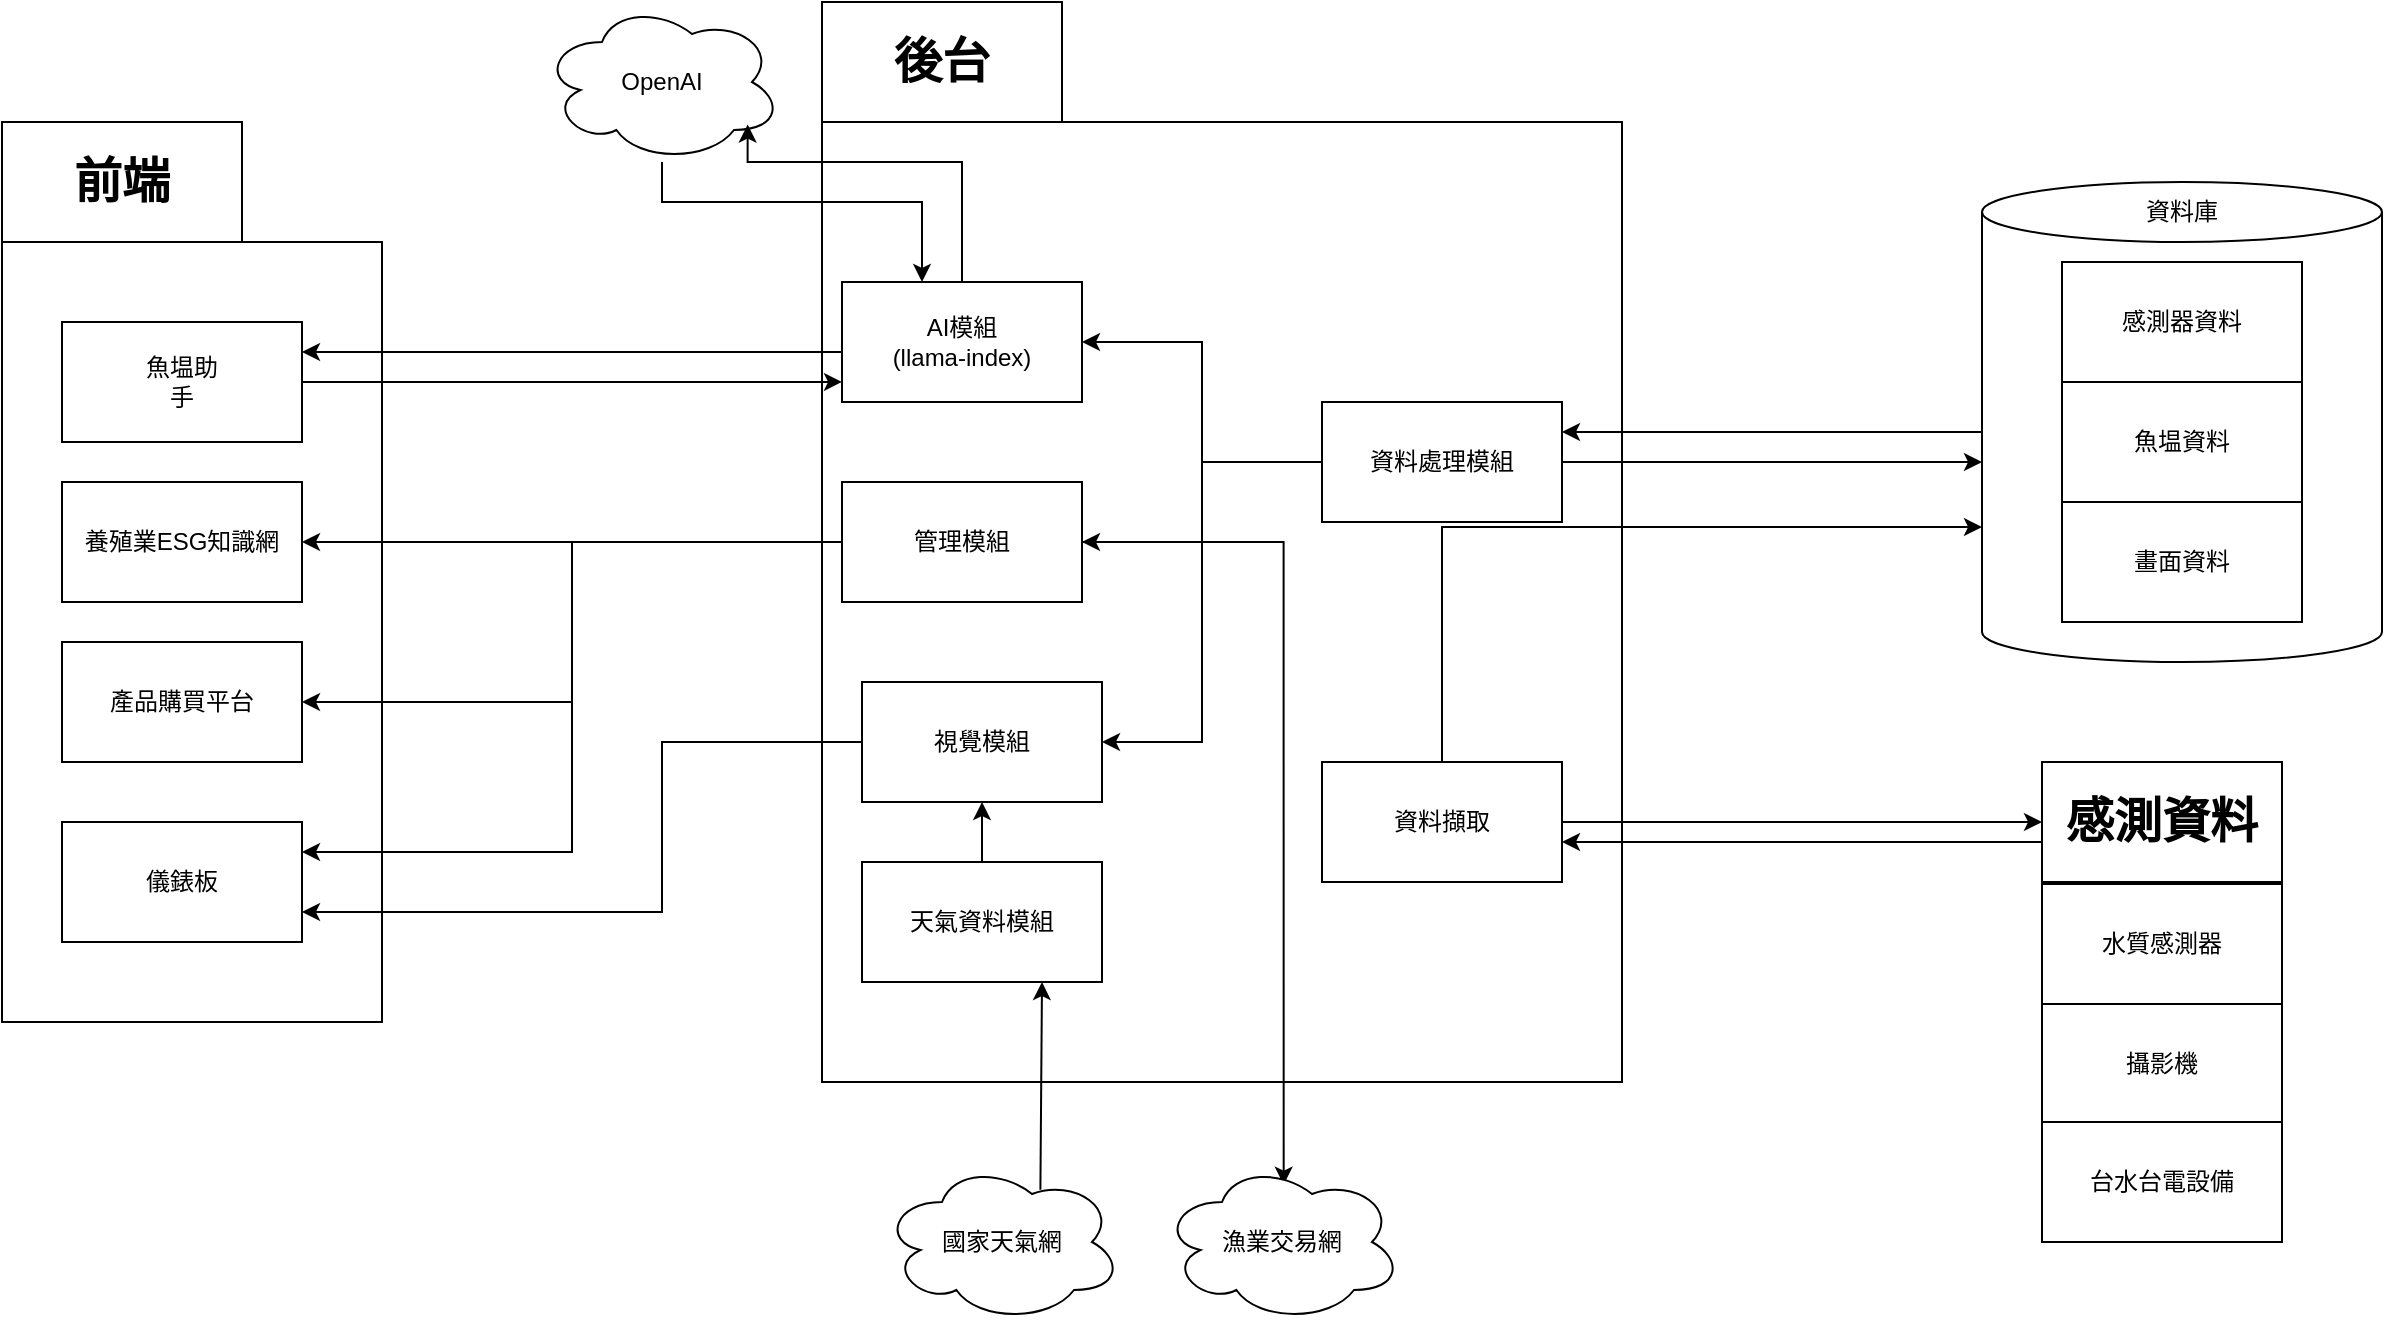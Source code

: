 <mxfile version="24.4.4" type="device">
  <diagram name="第 1 页" id="5yGR8V2NXn_hFT8d-yvv">
    <mxGraphModel dx="3432" dy="2527" grid="1" gridSize="10" guides="1" tooltips="1" connect="1" arrows="1" fold="1" page="1" pageScale="1" pageWidth="827" pageHeight="1169" math="0" shadow="0">
      <root>
        <mxCell id="0" />
        <mxCell id="1" parent="0" />
        <mxCell id="f4uyZzwKaXZhQXXmgzNp-131" value="" style="rounded=0;whiteSpace=wrap;html=1;" parent="1" vertex="1">
          <mxGeometry x="-200" y="-830" width="400" height="480" as="geometry" />
        </mxCell>
        <mxCell id="f4uyZzwKaXZhQXXmgzNp-132" value="" style="rounded=0;whiteSpace=wrap;html=1;" parent="1" vertex="1">
          <mxGeometry x="-610" y="-770" width="190" height="390" as="geometry" />
        </mxCell>
        <mxCell id="0THO5SwTwFRWDYIjX72J-4" style="edgeStyle=orthogonalEdgeStyle;rounded=0;orthogonalLoop=1;jettySize=auto;html=1;entryX=1;entryY=0.25;entryDx=0;entryDy=0;" edge="1" parent="1" source="f4uyZzwKaXZhQXXmgzNp-133" target="f4uyZzwKaXZhQXXmgzNp-158">
          <mxGeometry relative="1" as="geometry">
            <Array as="points">
              <mxPoint x="320" y="-675" />
              <mxPoint x="320" y="-675" />
            </Array>
          </mxGeometry>
        </mxCell>
        <mxCell id="f4uyZzwKaXZhQXXmgzNp-133" value="" style="shape=cylinder3;whiteSpace=wrap;html=1;boundedLbl=1;backgroundOutline=1;size=15;movable=1;resizable=1;rotatable=1;deletable=1;editable=1;locked=0;connectable=1;" parent="1" vertex="1">
          <mxGeometry x="380" y="-800" width="200" height="240" as="geometry" />
        </mxCell>
        <mxCell id="f4uyZzwKaXZhQXXmgzNp-134" value="&lt;p&gt;感測器資料&lt;/p&gt;" style="rounded=0;whiteSpace=wrap;html=1;movable=1;resizable=1;rotatable=1;deletable=1;editable=1;locked=0;connectable=1;" parent="1" vertex="1">
          <mxGeometry x="420" y="-760" width="120" height="60" as="geometry" />
        </mxCell>
        <mxCell id="f4uyZzwKaXZhQXXmgzNp-135" value="魚塭資料" style="rounded=0;whiteSpace=wrap;html=1;movable=1;resizable=1;rotatable=1;deletable=1;editable=1;locked=0;connectable=1;" parent="1" vertex="1">
          <mxGeometry x="420" y="-700" width="120" height="60" as="geometry" />
        </mxCell>
        <mxCell id="f4uyZzwKaXZhQXXmgzNp-136" value="畫面資料" style="rounded=0;whiteSpace=wrap;html=1;movable=1;resizable=1;rotatable=1;deletable=1;editable=1;locked=0;connectable=1;" parent="1" vertex="1">
          <mxGeometry x="420" y="-640" width="120" height="60" as="geometry" />
        </mxCell>
        <mxCell id="0THO5SwTwFRWDYIjX72J-2" style="edgeStyle=orthogonalEdgeStyle;rounded=0;orthogonalLoop=1;jettySize=auto;html=1;" edge="1" parent="1" source="f4uyZzwKaXZhQXXmgzNp-137" target="f4uyZzwKaXZhQXXmgzNp-144">
          <mxGeometry relative="1" as="geometry">
            <Array as="points">
              <mxPoint x="360" y="-470" />
              <mxPoint x="360" y="-470" />
            </Array>
          </mxGeometry>
        </mxCell>
        <mxCell id="f4uyZzwKaXZhQXXmgzNp-137" value="&lt;h1&gt;感測資料&lt;/h1&gt;" style="rounded=0;whiteSpace=wrap;html=1;fontStyle=1" parent="1" vertex="1">
          <mxGeometry x="410" y="-510" width="120" height="60" as="geometry" />
        </mxCell>
        <mxCell id="f4uyZzwKaXZhQXXmgzNp-138" value="水質感測器" style="rounded=0;whiteSpace=wrap;html=1;" parent="1" vertex="1">
          <mxGeometry x="410" y="-449" width="120" height="60" as="geometry" />
        </mxCell>
        <mxCell id="f4uyZzwKaXZhQXXmgzNp-139" value="攝影機" style="rounded=0;whiteSpace=wrap;html=1;" parent="1" vertex="1">
          <mxGeometry x="410" y="-389" width="120" height="60" as="geometry" />
        </mxCell>
        <mxCell id="f4uyZzwKaXZhQXXmgzNp-140" value="台水台電設備" style="rounded=0;whiteSpace=wrap;html=1;" parent="1" vertex="1">
          <mxGeometry x="410" y="-330" width="120" height="60" as="geometry" />
        </mxCell>
        <mxCell id="f4uyZzwKaXZhQXXmgzNp-141" value="資料庫" style="text;html=1;align=center;verticalAlign=middle;whiteSpace=wrap;rounded=0;movable=1;resizable=1;rotatable=1;deletable=1;editable=1;locked=0;connectable=1;" parent="1" vertex="1">
          <mxGeometry x="450" y="-800" width="60" height="30" as="geometry" />
        </mxCell>
        <mxCell id="f4uyZzwKaXZhQXXmgzNp-142" value="&lt;h1&gt;前端&lt;/h1&gt;" style="rounded=0;whiteSpace=wrap;html=1;" parent="1" vertex="1">
          <mxGeometry x="-610" y="-830" width="120" height="60" as="geometry" />
        </mxCell>
        <mxCell id="0THO5SwTwFRWDYIjX72J-3" style="edgeStyle=orthogonalEdgeStyle;rounded=0;orthogonalLoop=1;jettySize=auto;html=1;" edge="1" parent="1" source="f4uyZzwKaXZhQXXmgzNp-144" target="f4uyZzwKaXZhQXXmgzNp-137">
          <mxGeometry relative="1" as="geometry" />
        </mxCell>
        <mxCell id="f4uyZzwKaXZhQXXmgzNp-144" value="資料擷取" style="rounded=0;whiteSpace=wrap;html=1;" parent="1" vertex="1">
          <mxGeometry x="50" y="-510" width="120" height="60" as="geometry" />
        </mxCell>
        <mxCell id="f4uyZzwKaXZhQXXmgzNp-145" style="edgeStyle=orthogonalEdgeStyle;rounded=0;orthogonalLoop=1;jettySize=auto;html=1;entryX=1;entryY=0.5;entryDx=0;entryDy=0;" parent="1" source="f4uyZzwKaXZhQXXmgzNp-149" target="f4uyZzwKaXZhQXXmgzNp-162" edge="1">
          <mxGeometry relative="1" as="geometry" />
        </mxCell>
        <mxCell id="f4uyZzwKaXZhQXXmgzNp-146" style="edgeStyle=orthogonalEdgeStyle;rounded=0;orthogonalLoop=1;jettySize=auto;html=1;entryX=1;entryY=0.25;entryDx=0;entryDy=0;" parent="1" source="f4uyZzwKaXZhQXXmgzNp-149" target="f4uyZzwKaXZhQXXmgzNp-160" edge="1">
          <mxGeometry relative="1" as="geometry" />
        </mxCell>
        <mxCell id="f4uyZzwKaXZhQXXmgzNp-147" style="edgeStyle=orthogonalEdgeStyle;rounded=0;orthogonalLoop=1;jettySize=auto;html=1;entryX=1;entryY=0.5;entryDx=0;entryDy=0;" parent="1" source="f4uyZzwKaXZhQXXmgzNp-149" target="f4uyZzwKaXZhQXXmgzNp-163" edge="1">
          <mxGeometry relative="1" as="geometry" />
        </mxCell>
        <mxCell id="f4uyZzwKaXZhQXXmgzNp-148" style="edgeStyle=orthogonalEdgeStyle;rounded=0;orthogonalLoop=1;jettySize=auto;html=1;entryX=0.507;entryY=0.142;entryDx=0;entryDy=0;entryPerimeter=0;" parent="1" source="f4uyZzwKaXZhQXXmgzNp-149" target="f4uyZzwKaXZhQXXmgzNp-170" edge="1">
          <mxGeometry relative="1" as="geometry">
            <Array as="points">
              <mxPoint x="31" y="-620" />
            </Array>
          </mxGeometry>
        </mxCell>
        <mxCell id="f4uyZzwKaXZhQXXmgzNp-149" value="管理模組" style="rounded=0;whiteSpace=wrap;html=1;" parent="1" vertex="1">
          <mxGeometry x="-190" y="-650" width="120" height="60" as="geometry" />
        </mxCell>
        <mxCell id="f4uyZzwKaXZhQXXmgzNp-150" style="edgeStyle=orthogonalEdgeStyle;rounded=0;orthogonalLoop=1;jettySize=auto;html=1;entryX=1;entryY=0.25;entryDx=0;entryDy=0;" parent="1" target="f4uyZzwKaXZhQXXmgzNp-161" edge="1">
          <mxGeometry relative="1" as="geometry">
            <mxPoint x="-190" y="-730.0" as="sourcePoint" />
            <mxPoint x="-460" y="-710.0" as="targetPoint" />
            <Array as="points">
              <mxPoint x="-190" y="-715" />
            </Array>
          </mxGeometry>
        </mxCell>
        <mxCell id="f4uyZzwKaXZhQXXmgzNp-151" value="AI模組&lt;br&gt;(llama-index)" style="rounded=0;whiteSpace=wrap;html=1;" parent="1" vertex="1">
          <mxGeometry x="-190" y="-750" width="120" height="60" as="geometry" />
        </mxCell>
        <mxCell id="f4uyZzwKaXZhQXXmgzNp-152" style="edgeStyle=orthogonalEdgeStyle;rounded=0;orthogonalLoop=1;jettySize=auto;html=1;entryX=1;entryY=0.75;entryDx=0;entryDy=0;" parent="1" source="f4uyZzwKaXZhQXXmgzNp-153" target="f4uyZzwKaXZhQXXmgzNp-160" edge="1">
          <mxGeometry relative="1" as="geometry">
            <Array as="points">
              <mxPoint x="-280" y="-520" />
              <mxPoint x="-280" y="-435" />
            </Array>
          </mxGeometry>
        </mxCell>
        <mxCell id="f4uyZzwKaXZhQXXmgzNp-153" value="視覺模組" style="rounded=0;whiteSpace=wrap;html=1;" parent="1" vertex="1">
          <mxGeometry x="-180" y="-550" width="120" height="60" as="geometry" />
        </mxCell>
        <mxCell id="f4uyZzwKaXZhQXXmgzNp-154" style="edgeStyle=orthogonalEdgeStyle;rounded=0;orthogonalLoop=1;jettySize=auto;html=1;" parent="1" source="f4uyZzwKaXZhQXXmgzNp-158" target="f4uyZzwKaXZhQXXmgzNp-133" edge="1">
          <mxGeometry relative="1" as="geometry">
            <Array as="points">
              <mxPoint x="330" y="-660" />
              <mxPoint x="330" y="-660" />
            </Array>
          </mxGeometry>
        </mxCell>
        <mxCell id="f4uyZzwKaXZhQXXmgzNp-155" style="edgeStyle=orthogonalEdgeStyle;rounded=0;orthogonalLoop=1;jettySize=auto;html=1;entryX=1;entryY=0.5;entryDx=0;entryDy=0;" parent="1" source="f4uyZzwKaXZhQXXmgzNp-158" target="f4uyZzwKaXZhQXXmgzNp-151" edge="1">
          <mxGeometry relative="1" as="geometry" />
        </mxCell>
        <mxCell id="f4uyZzwKaXZhQXXmgzNp-156" style="edgeStyle=orthogonalEdgeStyle;rounded=0;orthogonalLoop=1;jettySize=auto;html=1;" parent="1" source="f4uyZzwKaXZhQXXmgzNp-158" target="f4uyZzwKaXZhQXXmgzNp-149" edge="1">
          <mxGeometry relative="1" as="geometry" />
        </mxCell>
        <mxCell id="f4uyZzwKaXZhQXXmgzNp-157" style="edgeStyle=orthogonalEdgeStyle;rounded=0;orthogonalLoop=1;jettySize=auto;html=1;entryX=1;entryY=0.5;entryDx=0;entryDy=0;" parent="1" source="f4uyZzwKaXZhQXXmgzNp-158" target="f4uyZzwKaXZhQXXmgzNp-153" edge="1">
          <mxGeometry relative="1" as="geometry">
            <Array as="points">
              <mxPoint x="-10" y="-660" />
              <mxPoint x="-10" y="-520" />
            </Array>
          </mxGeometry>
        </mxCell>
        <mxCell id="f4uyZzwKaXZhQXXmgzNp-158" value="資料處理模組" style="rounded=0;whiteSpace=wrap;html=1;" parent="1" vertex="1">
          <mxGeometry x="50" y="-690" width="120" height="60" as="geometry" />
        </mxCell>
        <mxCell id="f4uyZzwKaXZhQXXmgzNp-159" value="&lt;h1&gt;後台&lt;/h1&gt;" style="rounded=0;whiteSpace=wrap;html=1;" parent="1" vertex="1">
          <mxGeometry x="-200" y="-890" width="120" height="60" as="geometry" />
        </mxCell>
        <mxCell id="f4uyZzwKaXZhQXXmgzNp-160" value="儀錶板" style="rounded=0;whiteSpace=wrap;html=1;" parent="1" vertex="1">
          <mxGeometry x="-580" y="-480" width="120" height="60" as="geometry" />
        </mxCell>
        <mxCell id="f4uyZzwKaXZhQXXmgzNp-161" value="&lt;div style=&quot;&quot;&gt;&lt;span style=&quot;background-color: initial;&quot;&gt;魚塭助&lt;/span&gt;&lt;/div&gt;&lt;div style=&quot;&quot;&gt;手&lt;/div&gt;" style="rounded=0;whiteSpace=wrap;html=1;align=center;" parent="1" vertex="1">
          <mxGeometry x="-580" y="-730" width="120" height="60" as="geometry" />
        </mxCell>
        <mxCell id="f4uyZzwKaXZhQXXmgzNp-162" value="&lt;div&gt;產品購買平台&lt;/div&gt;" style="rounded=0;whiteSpace=wrap;html=1;" parent="1" vertex="1">
          <mxGeometry x="-580" y="-570" width="120" height="60" as="geometry" />
        </mxCell>
        <mxCell id="f4uyZzwKaXZhQXXmgzNp-163" value="&lt;div&gt;養殖業ESG知識網&lt;/div&gt;" style="rounded=0;whiteSpace=wrap;html=1;" parent="1" vertex="1">
          <mxGeometry x="-580" y="-650" width="120" height="60" as="geometry" />
        </mxCell>
        <mxCell id="f4uyZzwKaXZhQXXmgzNp-165" value="天氣資料模組" style="rounded=0;whiteSpace=wrap;html=1;" parent="1" vertex="1">
          <mxGeometry x="-180" y="-460" width="120" height="60" as="geometry" />
        </mxCell>
        <mxCell id="f4uyZzwKaXZhQXXmgzNp-166" value="國家天氣網" style="ellipse;shape=cloud;whiteSpace=wrap;html=1;" parent="1" vertex="1">
          <mxGeometry x="-170" y="-310" width="120" height="80" as="geometry" />
        </mxCell>
        <mxCell id="f4uyZzwKaXZhQXXmgzNp-167" style="edgeStyle=orthogonalEdgeStyle;rounded=0;orthogonalLoop=1;jettySize=auto;html=1;" parent="1" source="f4uyZzwKaXZhQXXmgzNp-168" target="f4uyZzwKaXZhQXXmgzNp-151" edge="1">
          <mxGeometry relative="1" as="geometry">
            <Array as="points">
              <mxPoint x="-280" y="-790" />
              <mxPoint x="-150" y="-790" />
            </Array>
          </mxGeometry>
        </mxCell>
        <mxCell id="f4uyZzwKaXZhQXXmgzNp-168" value="OpenAI" style="ellipse;shape=cloud;whiteSpace=wrap;html=1;" parent="1" vertex="1">
          <mxGeometry x="-340" y="-890" width="120" height="80" as="geometry" />
        </mxCell>
        <mxCell id="f4uyZzwKaXZhQXXmgzNp-170" value="漁業交易網" style="ellipse;shape=cloud;whiteSpace=wrap;html=1;" parent="1" vertex="1">
          <mxGeometry x="-30" y="-310" width="120" height="80" as="geometry" />
        </mxCell>
        <mxCell id="f4uyZzwKaXZhQXXmgzNp-175" style="edgeStyle=orthogonalEdgeStyle;rounded=0;orthogonalLoop=1;jettySize=auto;html=1;entryX=0.5;entryY=1;entryDx=0;entryDy=0;" parent="1" source="f4uyZzwKaXZhQXXmgzNp-165" target="f4uyZzwKaXZhQXXmgzNp-153" edge="1">
          <mxGeometry relative="1" as="geometry" />
        </mxCell>
        <mxCell id="f4uyZzwKaXZhQXXmgzNp-176" value="" style="endArrow=classic;html=1;rounded=0;exitX=0.66;exitY=0.173;exitDx=0;exitDy=0;exitPerimeter=0;entryX=0.75;entryY=1;entryDx=0;entryDy=0;" parent="1" source="f4uyZzwKaXZhQXXmgzNp-166" target="f4uyZzwKaXZhQXXmgzNp-165" edge="1">
          <mxGeometry relative="1" as="geometry">
            <mxPoint x="-98" y="-400" as="sourcePoint" />
            <mxPoint x="20" y="-290" as="targetPoint" />
            <Array as="points" />
          </mxGeometry>
        </mxCell>
        <mxCell id="f4uyZzwKaXZhQXXmgzNp-179" style="edgeStyle=orthogonalEdgeStyle;rounded=0;orthogonalLoop=1;jettySize=auto;html=1;entryX=0.857;entryY=0.766;entryDx=0;entryDy=0;entryPerimeter=0;" parent="1" source="f4uyZzwKaXZhQXXmgzNp-151" target="f4uyZzwKaXZhQXXmgzNp-168" edge="1">
          <mxGeometry relative="1" as="geometry">
            <Array as="points">
              <mxPoint x="-130" y="-810" />
              <mxPoint x="-237" y="-810" />
            </Array>
          </mxGeometry>
        </mxCell>
        <mxCell id="f4uyZzwKaXZhQXXmgzNp-182" style="edgeStyle=orthogonalEdgeStyle;rounded=0;orthogonalLoop=1;jettySize=auto;html=1;entryX=0;entryY=0.833;entryDx=0;entryDy=0;entryPerimeter=0;" parent="1" source="f4uyZzwKaXZhQXXmgzNp-161" target="f4uyZzwKaXZhQXXmgzNp-151" edge="1">
          <mxGeometry relative="1" as="geometry" />
        </mxCell>
        <mxCell id="0THO5SwTwFRWDYIjX72J-6" style="edgeStyle=orthogonalEdgeStyle;rounded=0;orthogonalLoop=1;jettySize=auto;html=1;entryX=0;entryY=0;entryDx=0;entryDy=172.5;entryPerimeter=0;" edge="1" parent="1" source="f4uyZzwKaXZhQXXmgzNp-144" target="f4uyZzwKaXZhQXXmgzNp-133">
          <mxGeometry relative="1" as="geometry">
            <Array as="points">
              <mxPoint x="110" y="-628" />
            </Array>
          </mxGeometry>
        </mxCell>
      </root>
    </mxGraphModel>
  </diagram>
</mxfile>
